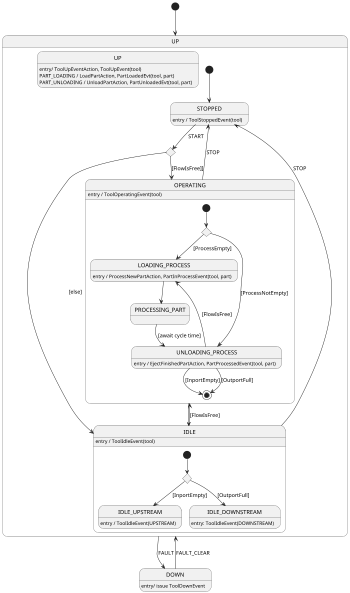 @startuml
'https://plantuml.com/state-diagram
skinparam defaultTextAlignment left
scale 350 width

[*] --> UP
state DOWN : entry/ issue ToolDownEvent

state UP {
    state UP: entry/ ToolUpEventAction, ToolUpEvent(tool)
    state UP: PART_LOADING / LoadPartAction, PartLoadedEvt(tool, part)
    state UP: PART_UNLOADING / UnloadPartAction, PartUnloadedEvt(tool, part)

    state STOPPED
    state UP_CHOICE <<choice>>

    STOPPED: entry / ToolStoppedEvent(tool)

    [*] --> STOPPED
    STOPPED --> UP_CHOICE: START
    UP_CHOICE --> OPERATING: [FlowIsFree]]
    UP_CHOICE --> IDLE: [else]

    OPERATING --> STOPPED: STOP
    OPERATING --> IDLE

    state IDLE {
        IDLE: entry / ToolIdleEvent(tool)
        state IDLE_UPSTREAM: entry / ToolIdleEvent(UPSTREAM)
        state IDLE_DOWNSTREAM: entry: ToolIdleEvent(DOWNSTREAM)
        state IDLE_CHOICE <<choice>>
        [*] --> IDLE_CHOICE
        IDLE_CHOICE --> IDLE_UPSTREAM: [InportEmpty]
        IDLE_CHOICE --> IDLE_DOWNSTREAM: [OutportFull]
    }

    state OPERATING {
        OPERATING: entry / ToolOperatingEvent(tool)
        state LOADING_PROCESS: entry / ProcessNewPartAction, PartInProcessEvent(tool, part)
        state UNLOADING_PROCESS: entry / EjectFinishedPartAction, PartProcessedEvent(tool, part)
        state CHOICE_LOADING <<choice>>
        state PROCESSING_PART

        [*] --> CHOICE_LOADING
        CHOICE_LOADING --> LOADING_PROCESS: [ProcessEmpty]
        CHOICE_LOADING --> UNLOADING_PROCESS: [ProcessNotEmpty]
        LOADING_PROCESS --> PROCESSING_PART

        PROCESSING_PART --> UNLOADING_PROCESS: [await cycle time]
        UNLOADING_PROCESS --> LOADING_PROCESS: [FlowIsFree]
        UNLOADING_PROCESS --> [*] : [InportEmpty]
        UNLOADING_PROCESS --> [*] : [OutportFull]
    }

    IDLE --> OPERATING: [FlowIsFree]
    IDLE --> STOPPED: STOP
}

UP --> DOWN: FAULT
DOWN --> UP: FAULT_CLEAR
@enduml